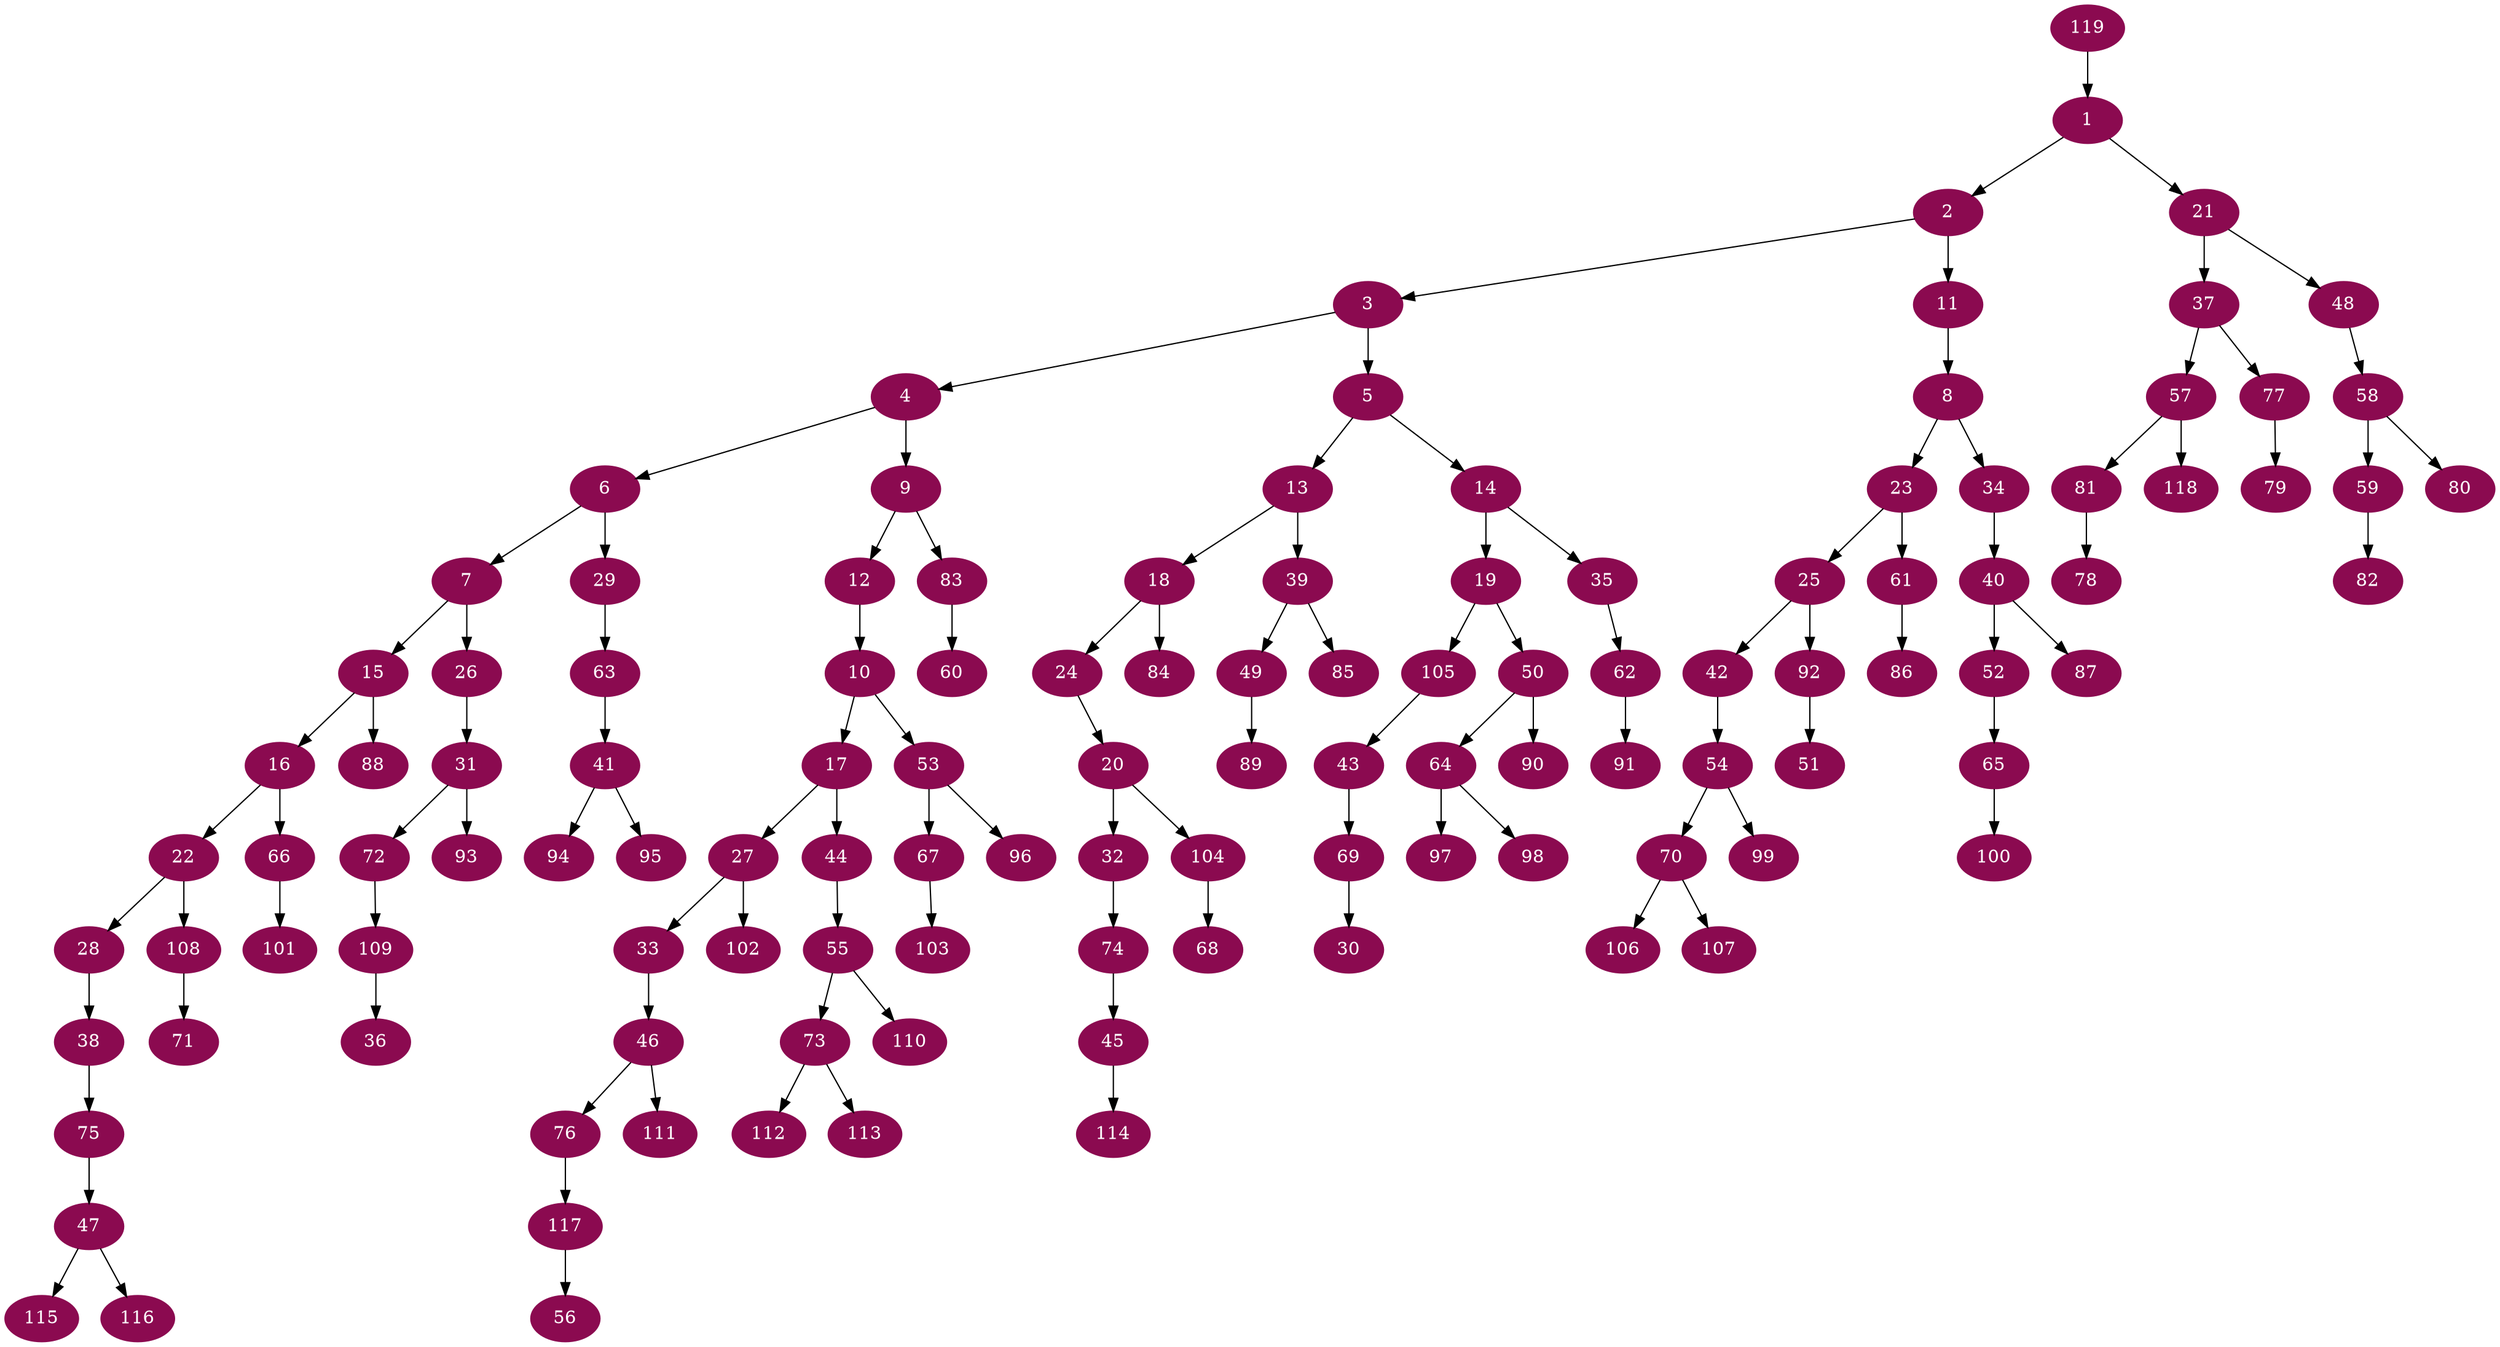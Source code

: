 digraph G {
node [color=deeppink4, style=filled, fontcolor=white];
119 -> 1;
1 -> 2;
2 -> 3;
3 -> 4;
3 -> 5;
4 -> 6;
6 -> 7;
11 -> 8;
4 -> 9;
12 -> 10;
2 -> 11;
9 -> 12;
5 -> 13;
5 -> 14;
7 -> 15;
15 -> 16;
10 -> 17;
13 -> 18;
14 -> 19;
24 -> 20;
1 -> 21;
16 -> 22;
8 -> 23;
18 -> 24;
23 -> 25;
7 -> 26;
17 -> 27;
22 -> 28;
6 -> 29;
69 -> 30;
26 -> 31;
20 -> 32;
27 -> 33;
8 -> 34;
14 -> 35;
109 -> 36;
21 -> 37;
28 -> 38;
13 -> 39;
34 -> 40;
63 -> 41;
25 -> 42;
105 -> 43;
17 -> 44;
74 -> 45;
33 -> 46;
75 -> 47;
21 -> 48;
39 -> 49;
19 -> 50;
92 -> 51;
40 -> 52;
10 -> 53;
42 -> 54;
44 -> 55;
117 -> 56;
37 -> 57;
48 -> 58;
58 -> 59;
83 -> 60;
23 -> 61;
35 -> 62;
29 -> 63;
50 -> 64;
52 -> 65;
16 -> 66;
53 -> 67;
104 -> 68;
43 -> 69;
54 -> 70;
108 -> 71;
31 -> 72;
55 -> 73;
32 -> 74;
38 -> 75;
46 -> 76;
37 -> 77;
81 -> 78;
77 -> 79;
58 -> 80;
57 -> 81;
59 -> 82;
9 -> 83;
18 -> 84;
39 -> 85;
61 -> 86;
40 -> 87;
15 -> 88;
49 -> 89;
50 -> 90;
62 -> 91;
25 -> 92;
31 -> 93;
41 -> 94;
41 -> 95;
53 -> 96;
64 -> 97;
64 -> 98;
54 -> 99;
65 -> 100;
66 -> 101;
27 -> 102;
67 -> 103;
20 -> 104;
19 -> 105;
70 -> 106;
70 -> 107;
22 -> 108;
72 -> 109;
55 -> 110;
46 -> 111;
73 -> 112;
73 -> 113;
45 -> 114;
47 -> 115;
47 -> 116;
76 -> 117;
57 -> 118;
}
